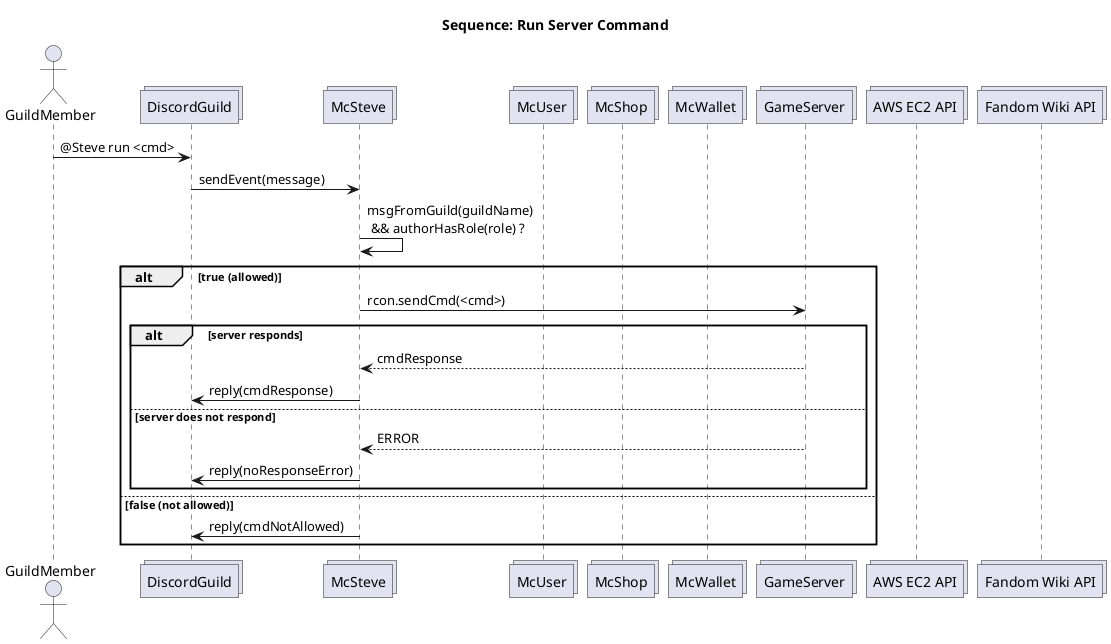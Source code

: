 @startuml sequence_run

title Sequence: Run Server Command

actor GuildMember
collections DiscordGuild
collections McSteve
collections McUser
collections McShop
collections McWallet
collections GameServer
collections "AWS EC2 API"
collections "Fandom Wiki API"

GuildMember -> DiscordGuild: @Steve run <cmd>
DiscordGuild -> McSteve: sendEvent(message)
McSteve -> McSteve: msgFromGuild(guildName) \n && authorHasRole(role) ?
alt true (allowed)
    McSteve -> GameServer: rcon.sendCmd(<cmd>)
    alt server responds
        McSteve <-- GameServer: cmdResponse
        DiscordGuild <- McSteve: reply(cmdResponse)
    else server does not respond
        McSteve <-- GameServer: ERROR
        DiscordGuild <- McSteve: reply(noResponseError)
    end
else false (not allowed)
    DiscordGuild <- McSteve: reply(cmdNotAllowed)
end
@enduml